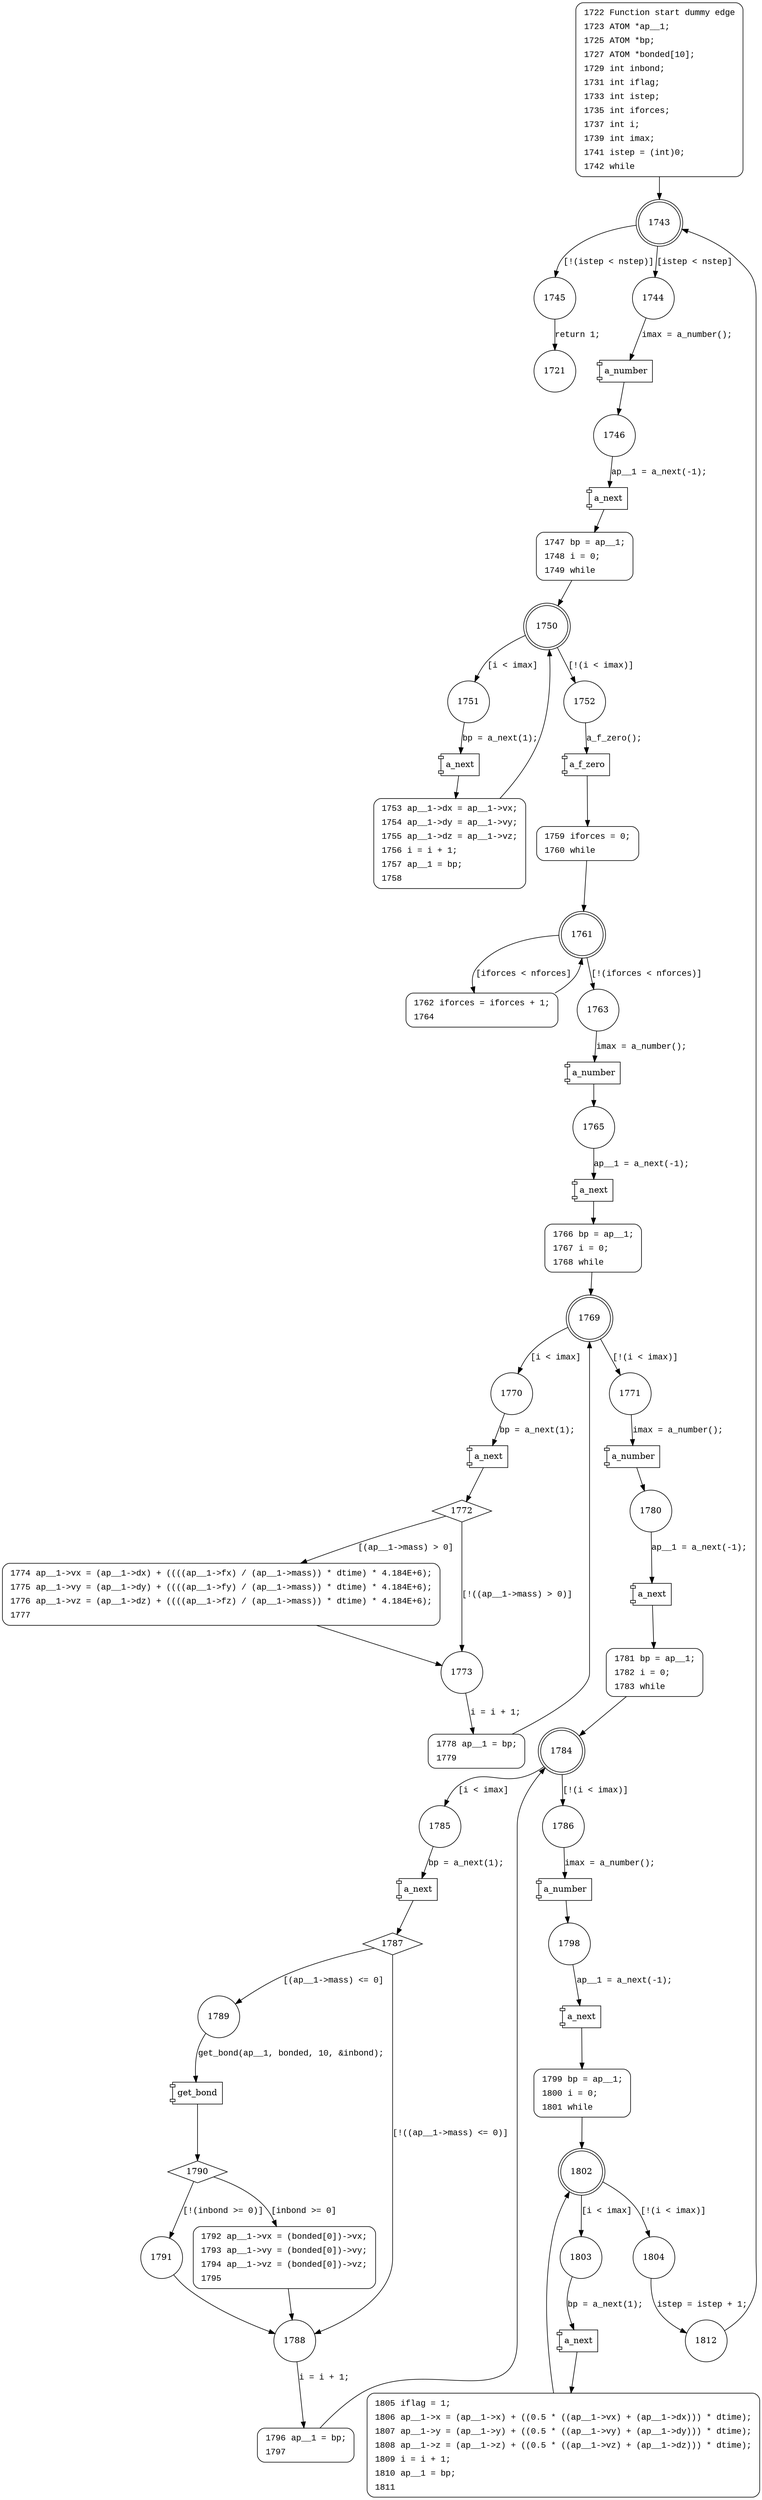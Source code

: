 digraph pac {
1743 [shape="doublecircle"]
1745 [shape="circle"]
1744 [shape="circle"]
1746 [shape="circle"]
1747 [shape="circle"]
1750 [shape="doublecircle"]
1752 [shape="circle"]
1751 [shape="circle"]
1753 [shape="circle"]
1759 [shape="circle"]
1761 [shape="doublecircle"]
1763 [shape="circle"]
1762 [shape="circle"]
1765 [shape="circle"]
1766 [shape="circle"]
1769 [shape="doublecircle"]
1771 [shape="circle"]
1770 [shape="circle"]
1772 [shape="diamond"]
1773 [shape="circle"]
1774 [shape="circle"]
1778 [shape="circle"]
1780 [shape="circle"]
1781 [shape="circle"]
1784 [shape="doublecircle"]
1786 [shape="circle"]
1785 [shape="circle"]
1787 [shape="diamond"]
1788 [shape="circle"]
1789 [shape="circle"]
1790 [shape="diamond"]
1791 [shape="circle"]
1792 [shape="circle"]
1796 [shape="circle"]
1798 [shape="circle"]
1799 [shape="circle"]
1802 [shape="doublecircle"]
1804 [shape="circle"]
1803 [shape="circle"]
1805 [shape="circle"]
1812 [shape="circle"]
1721 [shape="circle"]
1722 [style="filled,bold" penwidth="1" fillcolor="white" fontname="Courier New" shape="Mrecord" label=<<table border="0" cellborder="0" cellpadding="3" bgcolor="white"><tr><td align="right">1722</td><td align="left">Function start dummy edge</td></tr><tr><td align="right">1723</td><td align="left">ATOM *ap__1;</td></tr><tr><td align="right">1725</td><td align="left">ATOM *bp;</td></tr><tr><td align="right">1727</td><td align="left">ATOM *bonded[10];</td></tr><tr><td align="right">1729</td><td align="left">int inbond;</td></tr><tr><td align="right">1731</td><td align="left">int iflag;</td></tr><tr><td align="right">1733</td><td align="left">int istep;</td></tr><tr><td align="right">1735</td><td align="left">int iforces;</td></tr><tr><td align="right">1737</td><td align="left">int i;</td></tr><tr><td align="right">1739</td><td align="left">int imax;</td></tr><tr><td align="right">1741</td><td align="left">istep = (int)0;</td></tr><tr><td align="right">1742</td><td align="left">while</td></tr></table>>]
1722 -> 1743[label=""]
1747 [style="filled,bold" penwidth="1" fillcolor="white" fontname="Courier New" shape="Mrecord" label=<<table border="0" cellborder="0" cellpadding="3" bgcolor="white"><tr><td align="right">1747</td><td align="left">bp = ap__1;</td></tr><tr><td align="right">1748</td><td align="left">i = 0;</td></tr><tr><td align="right">1749</td><td align="left">while</td></tr></table>>]
1747 -> 1750[label=""]
1753 [style="filled,bold" penwidth="1" fillcolor="white" fontname="Courier New" shape="Mrecord" label=<<table border="0" cellborder="0" cellpadding="3" bgcolor="white"><tr><td align="right">1753</td><td align="left">ap__1-&gt;dx = ap__1-&gt;vx;</td></tr><tr><td align="right">1754</td><td align="left">ap__1-&gt;dy = ap__1-&gt;vy;</td></tr><tr><td align="right">1755</td><td align="left">ap__1-&gt;dz = ap__1-&gt;vz;</td></tr><tr><td align="right">1756</td><td align="left">i = i + 1;</td></tr><tr><td align="right">1757</td><td align="left">ap__1 = bp;</td></tr><tr><td align="right">1758</td><td align="left"></td></tr></table>>]
1753 -> 1750[label=""]
1759 [style="filled,bold" penwidth="1" fillcolor="white" fontname="Courier New" shape="Mrecord" label=<<table border="0" cellborder="0" cellpadding="3" bgcolor="white"><tr><td align="right">1759</td><td align="left">iforces = 0;</td></tr><tr><td align="right">1760</td><td align="left">while</td></tr></table>>]
1759 -> 1761[label=""]
1762 [style="filled,bold" penwidth="1" fillcolor="white" fontname="Courier New" shape="Mrecord" label=<<table border="0" cellborder="0" cellpadding="3" bgcolor="white"><tr><td align="right">1762</td><td align="left">iforces = iforces + 1;</td></tr><tr><td align="right">1764</td><td align="left"></td></tr></table>>]
1762 -> 1761[label=""]
1766 [style="filled,bold" penwidth="1" fillcolor="white" fontname="Courier New" shape="Mrecord" label=<<table border="0" cellborder="0" cellpadding="3" bgcolor="white"><tr><td align="right">1766</td><td align="left">bp = ap__1;</td></tr><tr><td align="right">1767</td><td align="left">i = 0;</td></tr><tr><td align="right">1768</td><td align="left">while</td></tr></table>>]
1766 -> 1769[label=""]
1774 [style="filled,bold" penwidth="1" fillcolor="white" fontname="Courier New" shape="Mrecord" label=<<table border="0" cellborder="0" cellpadding="3" bgcolor="white"><tr><td align="right">1774</td><td align="left">ap__1-&gt;vx = (ap__1-&gt;dx) + ((((ap__1-&gt;fx) / (ap__1-&gt;mass)) * dtime) * 4.184E+6);</td></tr><tr><td align="right">1775</td><td align="left">ap__1-&gt;vy = (ap__1-&gt;dy) + ((((ap__1-&gt;fy) / (ap__1-&gt;mass)) * dtime) * 4.184E+6);</td></tr><tr><td align="right">1776</td><td align="left">ap__1-&gt;vz = (ap__1-&gt;dz) + ((((ap__1-&gt;fz) / (ap__1-&gt;mass)) * dtime) * 4.184E+6);</td></tr><tr><td align="right">1777</td><td align="left"></td></tr></table>>]
1774 -> 1773[label=""]
1778 [style="filled,bold" penwidth="1" fillcolor="white" fontname="Courier New" shape="Mrecord" label=<<table border="0" cellborder="0" cellpadding="3" bgcolor="white"><tr><td align="right">1778</td><td align="left">ap__1 = bp;</td></tr><tr><td align="right">1779</td><td align="left"></td></tr></table>>]
1778 -> 1769[label=""]
1781 [style="filled,bold" penwidth="1" fillcolor="white" fontname="Courier New" shape="Mrecord" label=<<table border="0" cellborder="0" cellpadding="3" bgcolor="white"><tr><td align="right">1781</td><td align="left">bp = ap__1;</td></tr><tr><td align="right">1782</td><td align="left">i = 0;</td></tr><tr><td align="right">1783</td><td align="left">while</td></tr></table>>]
1781 -> 1784[label=""]
1792 [style="filled,bold" penwidth="1" fillcolor="white" fontname="Courier New" shape="Mrecord" label=<<table border="0" cellborder="0" cellpadding="3" bgcolor="white"><tr><td align="right">1792</td><td align="left">ap__1-&gt;vx = (bonded[0])-&gt;vx;</td></tr><tr><td align="right">1793</td><td align="left">ap__1-&gt;vy = (bonded[0])-&gt;vy;</td></tr><tr><td align="right">1794</td><td align="left">ap__1-&gt;vz = (bonded[0])-&gt;vz;</td></tr><tr><td align="right">1795</td><td align="left"></td></tr></table>>]
1792 -> 1788[label=""]
1796 [style="filled,bold" penwidth="1" fillcolor="white" fontname="Courier New" shape="Mrecord" label=<<table border="0" cellborder="0" cellpadding="3" bgcolor="white"><tr><td align="right">1796</td><td align="left">ap__1 = bp;</td></tr><tr><td align="right">1797</td><td align="left"></td></tr></table>>]
1796 -> 1784[label=""]
1799 [style="filled,bold" penwidth="1" fillcolor="white" fontname="Courier New" shape="Mrecord" label=<<table border="0" cellborder="0" cellpadding="3" bgcolor="white"><tr><td align="right">1799</td><td align="left">bp = ap__1;</td></tr><tr><td align="right">1800</td><td align="left">i = 0;</td></tr><tr><td align="right">1801</td><td align="left">while</td></tr></table>>]
1799 -> 1802[label=""]
1805 [style="filled,bold" penwidth="1" fillcolor="white" fontname="Courier New" shape="Mrecord" label=<<table border="0" cellborder="0" cellpadding="3" bgcolor="white"><tr><td align="right">1805</td><td align="left">iflag = 1;</td></tr><tr><td align="right">1806</td><td align="left">ap__1-&gt;x = (ap__1-&gt;x) + ((0.5 * ((ap__1-&gt;vx) + (ap__1-&gt;dx))) * dtime);</td></tr><tr><td align="right">1807</td><td align="left">ap__1-&gt;y = (ap__1-&gt;y) + ((0.5 * ((ap__1-&gt;vy) + (ap__1-&gt;dy))) * dtime);</td></tr><tr><td align="right">1808</td><td align="left">ap__1-&gt;z = (ap__1-&gt;z) + ((0.5 * ((ap__1-&gt;vz) + (ap__1-&gt;dz))) * dtime);</td></tr><tr><td align="right">1809</td><td align="left">i = i + 1;</td></tr><tr><td align="right">1810</td><td align="left">ap__1 = bp;</td></tr><tr><td align="right">1811</td><td align="left"></td></tr></table>>]
1805 -> 1802[label=""]
1743 -> 1745 [label="[!(istep < nstep)]" fontname="Courier New"]
1743 -> 1744 [label="[istep < nstep]" fontname="Courier New"]
100402 [shape="component" label="a_number"]
1744 -> 100402 [label="imax = a_number();" fontname="Courier New"]
100402 -> 1746 [label="" fontname="Courier New"]
100403 [shape="component" label="a_next"]
1746 -> 100403 [label="ap__1 = a_next(-1);" fontname="Courier New"]
100403 -> 1747 [label="" fontname="Courier New"]
1750 -> 1752 [label="[!(i < imax)]" fontname="Courier New"]
1750 -> 1751 [label="[i < imax]" fontname="Courier New"]
100404 [shape="component" label="a_next"]
1751 -> 100404 [label="bp = a_next(1);" fontname="Courier New"]
100404 -> 1753 [label="" fontname="Courier New"]
100405 [shape="component" label="a_f_zero"]
1752 -> 100405 [label="a_f_zero();" fontname="Courier New"]
100405 -> 1759 [label="" fontname="Courier New"]
1761 -> 1763 [label="[!(iforces < nforces)]" fontname="Courier New"]
1761 -> 1762 [label="[iforces < nforces]" fontname="Courier New"]
100406 [shape="component" label="a_number"]
1763 -> 100406 [label="imax = a_number();" fontname="Courier New"]
100406 -> 1765 [label="" fontname="Courier New"]
100407 [shape="component" label="a_next"]
1765 -> 100407 [label="ap__1 = a_next(-1);" fontname="Courier New"]
100407 -> 1766 [label="" fontname="Courier New"]
1769 -> 1771 [label="[!(i < imax)]" fontname="Courier New"]
1769 -> 1770 [label="[i < imax]" fontname="Courier New"]
100408 [shape="component" label="a_next"]
1770 -> 100408 [label="bp = a_next(1);" fontname="Courier New"]
100408 -> 1772 [label="" fontname="Courier New"]
1772 -> 1773 [label="[!((ap__1->mass) > 0)]" fontname="Courier New"]
1772 -> 1774 [label="[(ap__1->mass) > 0]" fontname="Courier New"]
1773 -> 1778 [label="i = i + 1;" fontname="Courier New"]
100409 [shape="component" label="a_number"]
1771 -> 100409 [label="imax = a_number();" fontname="Courier New"]
100409 -> 1780 [label="" fontname="Courier New"]
100410 [shape="component" label="a_next"]
1780 -> 100410 [label="ap__1 = a_next(-1);" fontname="Courier New"]
100410 -> 1781 [label="" fontname="Courier New"]
1784 -> 1786 [label="[!(i < imax)]" fontname="Courier New"]
1784 -> 1785 [label="[i < imax]" fontname="Courier New"]
100411 [shape="component" label="a_next"]
1785 -> 100411 [label="bp = a_next(1);" fontname="Courier New"]
100411 -> 1787 [label="" fontname="Courier New"]
1787 -> 1788 [label="[!((ap__1->mass) <= 0)]" fontname="Courier New"]
1787 -> 1789 [label="[(ap__1->mass) <= 0]" fontname="Courier New"]
100412 [shape="component" label="get_bond"]
1789 -> 100412 [label="get_bond(ap__1, bonded, 10, &inbond);" fontname="Courier New"]
100412 -> 1790 [label="" fontname="Courier New"]
1790 -> 1791 [label="[!(inbond >= 0)]" fontname="Courier New"]
1790 -> 1792 [label="[inbond >= 0]" fontname="Courier New"]
1788 -> 1796 [label="i = i + 1;" fontname="Courier New"]
1791 -> 1788 [label="" fontname="Courier New"]
100413 [shape="component" label="a_number"]
1786 -> 100413 [label="imax = a_number();" fontname="Courier New"]
100413 -> 1798 [label="" fontname="Courier New"]
100414 [shape="component" label="a_next"]
1798 -> 100414 [label="ap__1 = a_next(-1);" fontname="Courier New"]
100414 -> 1799 [label="" fontname="Courier New"]
1802 -> 1804 [label="[!(i < imax)]" fontname="Courier New"]
1802 -> 1803 [label="[i < imax]" fontname="Courier New"]
100415 [shape="component" label="a_next"]
1803 -> 100415 [label="bp = a_next(1);" fontname="Courier New"]
100415 -> 1805 [label="" fontname="Courier New"]
1804 -> 1812 [label="istep = istep + 1;" fontname="Courier New"]
1745 -> 1721 [label="return 1;" fontname="Courier New"]
1812 -> 1743 [label="" fontname="Courier New"]
}